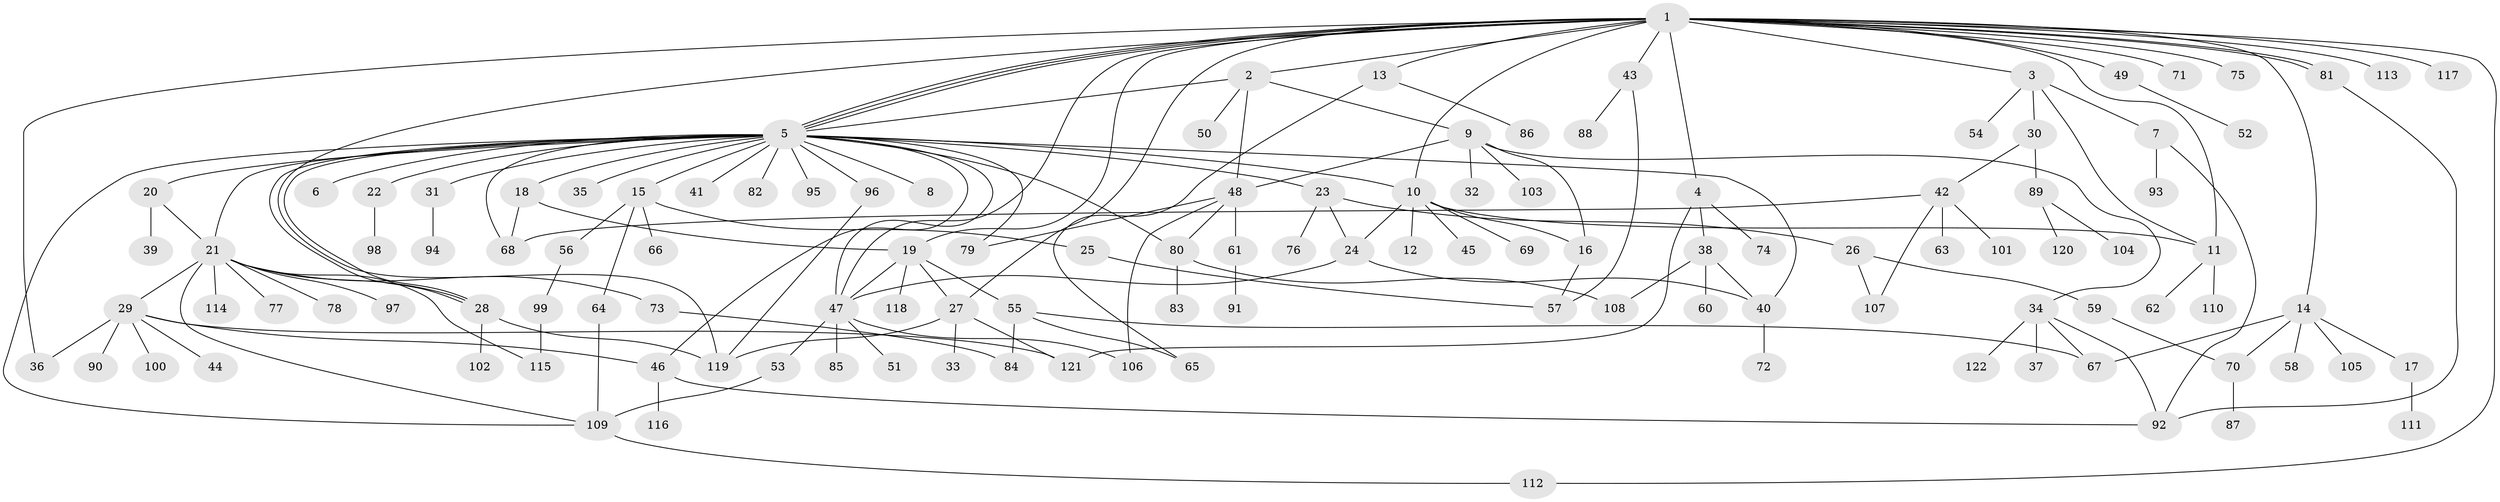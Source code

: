 // coarse degree distribution, {28: 0.010526315789473684, 8: 0.021052631578947368, 4: 0.08421052631578947, 26: 0.010526315789473684, 2: 0.17894736842105263, 1: 0.4842105263157895, 7: 0.031578947368421054, 5: 0.05263157894736842, 3: 0.08421052631578947, 6: 0.031578947368421054, 10: 0.010526315789473684}
// Generated by graph-tools (version 1.1) at 2025/23/03/03/25 07:23:53]
// undirected, 122 vertices, 170 edges
graph export_dot {
graph [start="1"]
  node [color=gray90,style=filled];
  1;
  2;
  3;
  4;
  5;
  6;
  7;
  8;
  9;
  10;
  11;
  12;
  13;
  14;
  15;
  16;
  17;
  18;
  19;
  20;
  21;
  22;
  23;
  24;
  25;
  26;
  27;
  28;
  29;
  30;
  31;
  32;
  33;
  34;
  35;
  36;
  37;
  38;
  39;
  40;
  41;
  42;
  43;
  44;
  45;
  46;
  47;
  48;
  49;
  50;
  51;
  52;
  53;
  54;
  55;
  56;
  57;
  58;
  59;
  60;
  61;
  62;
  63;
  64;
  65;
  66;
  67;
  68;
  69;
  70;
  71;
  72;
  73;
  74;
  75;
  76;
  77;
  78;
  79;
  80;
  81;
  82;
  83;
  84;
  85;
  86;
  87;
  88;
  89;
  90;
  91;
  92;
  93;
  94;
  95;
  96;
  97;
  98;
  99;
  100;
  101;
  102;
  103;
  104;
  105;
  106;
  107;
  108;
  109;
  110;
  111;
  112;
  113;
  114;
  115;
  116;
  117;
  118;
  119;
  120;
  121;
  122;
  1 -- 2;
  1 -- 3;
  1 -- 4;
  1 -- 5;
  1 -- 5;
  1 -- 5;
  1 -- 10;
  1 -- 11;
  1 -- 13;
  1 -- 14;
  1 -- 19;
  1 -- 27;
  1 -- 36;
  1 -- 43;
  1 -- 47;
  1 -- 49;
  1 -- 71;
  1 -- 75;
  1 -- 81;
  1 -- 81;
  1 -- 112;
  1 -- 113;
  1 -- 117;
  1 -- 119;
  2 -- 5;
  2 -- 9;
  2 -- 48;
  2 -- 50;
  3 -- 7;
  3 -- 11;
  3 -- 30;
  3 -- 54;
  4 -- 38;
  4 -- 74;
  4 -- 121;
  5 -- 6;
  5 -- 8;
  5 -- 10;
  5 -- 15;
  5 -- 18;
  5 -- 20;
  5 -- 21;
  5 -- 22;
  5 -- 23;
  5 -- 28;
  5 -- 28;
  5 -- 31;
  5 -- 35;
  5 -- 40;
  5 -- 41;
  5 -- 46;
  5 -- 47;
  5 -- 68;
  5 -- 79;
  5 -- 80;
  5 -- 82;
  5 -- 95;
  5 -- 96;
  5 -- 109;
  7 -- 92;
  7 -- 93;
  9 -- 16;
  9 -- 32;
  9 -- 34;
  9 -- 48;
  9 -- 103;
  10 -- 11;
  10 -- 12;
  10 -- 16;
  10 -- 24;
  10 -- 45;
  10 -- 69;
  11 -- 62;
  11 -- 110;
  13 -- 65;
  13 -- 86;
  14 -- 17;
  14 -- 58;
  14 -- 67;
  14 -- 70;
  14 -- 105;
  15 -- 25;
  15 -- 56;
  15 -- 64;
  15 -- 66;
  16 -- 57;
  17 -- 111;
  18 -- 19;
  18 -- 68;
  19 -- 27;
  19 -- 47;
  19 -- 55;
  19 -- 118;
  20 -- 21;
  20 -- 39;
  21 -- 28;
  21 -- 29;
  21 -- 73;
  21 -- 77;
  21 -- 78;
  21 -- 97;
  21 -- 109;
  21 -- 114;
  21 -- 115;
  22 -- 98;
  23 -- 24;
  23 -- 26;
  23 -- 76;
  24 -- 40;
  24 -- 47;
  25 -- 57;
  26 -- 59;
  26 -- 107;
  27 -- 33;
  27 -- 119;
  27 -- 121;
  28 -- 102;
  28 -- 119;
  29 -- 36;
  29 -- 44;
  29 -- 46;
  29 -- 90;
  29 -- 100;
  29 -- 121;
  30 -- 42;
  30 -- 89;
  31 -- 94;
  34 -- 37;
  34 -- 67;
  34 -- 92;
  34 -- 122;
  38 -- 40;
  38 -- 60;
  38 -- 108;
  40 -- 72;
  42 -- 63;
  42 -- 68;
  42 -- 101;
  42 -- 107;
  43 -- 57;
  43 -- 88;
  46 -- 92;
  46 -- 116;
  47 -- 51;
  47 -- 53;
  47 -- 85;
  47 -- 106;
  48 -- 61;
  48 -- 79;
  48 -- 80;
  48 -- 106;
  49 -- 52;
  53 -- 109;
  55 -- 65;
  55 -- 67;
  55 -- 84;
  56 -- 99;
  59 -- 70;
  61 -- 91;
  64 -- 109;
  70 -- 87;
  73 -- 84;
  80 -- 83;
  80 -- 108;
  81 -- 92;
  89 -- 104;
  89 -- 120;
  96 -- 119;
  99 -- 115;
  109 -- 112;
}
